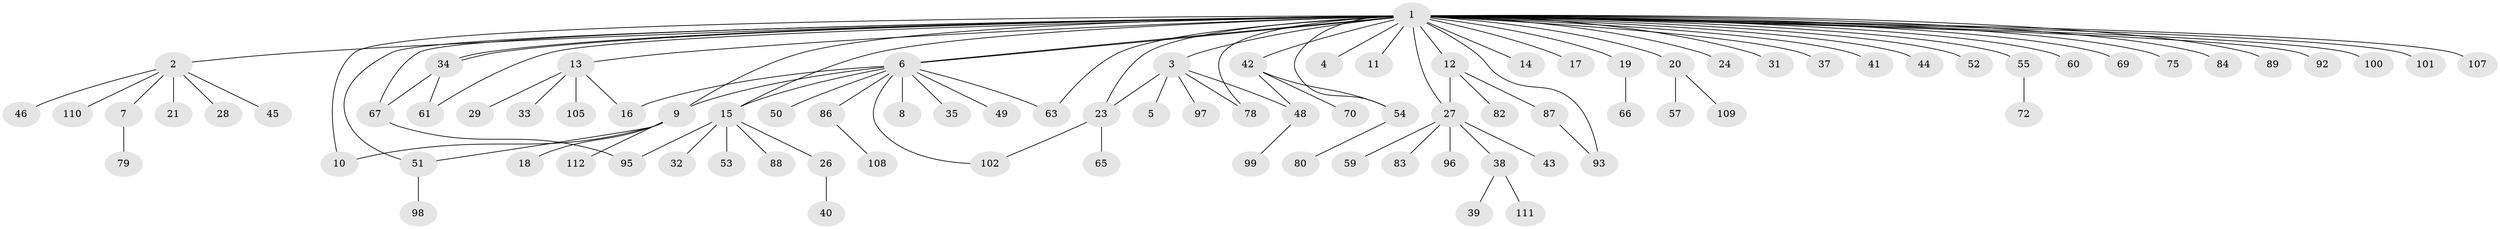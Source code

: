 // original degree distribution, {46: 0.008771929824561403, 8: 0.017543859649122806, 5: 0.043859649122807015, 1: 0.6052631578947368, 12: 0.008771929824561403, 2: 0.18421052631578946, 7: 0.008771929824561403, 3: 0.06140350877192982, 4: 0.06140350877192982}
// Generated by graph-tools (version 1.1) at 2025/11/02/27/25 16:11:13]
// undirected, 89 vertices, 106 edges
graph export_dot {
graph [start="1"]
  node [color=gray90,style=filled];
  1 [super="+30"];
  2 [super="+90"];
  3 [super="+58"];
  4;
  5;
  6 [super="+74"];
  7;
  8;
  9 [super="+68"];
  10;
  11;
  12 [super="+114"];
  13 [super="+25"];
  14;
  15 [super="+22"];
  16;
  17 [super="+62"];
  18;
  19 [super="+47"];
  20;
  21 [super="+94"];
  23 [super="+71"];
  24;
  26;
  27 [super="+36"];
  28;
  29;
  31;
  32;
  33;
  34 [super="+113"];
  35 [super="+81"];
  37;
  38 [super="+56"];
  39;
  40;
  41;
  42 [super="+64"];
  43;
  44 [super="+76"];
  45;
  46;
  48 [super="+73"];
  49;
  50;
  51 [super="+106"];
  52;
  53;
  54;
  55;
  57;
  59;
  60;
  61;
  63 [super="+77"];
  65;
  66;
  67;
  69;
  70 [super="+85"];
  72;
  75;
  78 [super="+104"];
  79;
  80;
  82;
  83;
  84;
  86;
  87;
  88 [super="+91"];
  89;
  92;
  93 [super="+103"];
  95;
  96;
  97;
  98;
  99;
  100;
  101;
  102;
  105;
  107;
  108;
  109;
  110;
  111;
  112;
  1 -- 2;
  1 -- 3 [weight=2];
  1 -- 4;
  1 -- 6 [weight=2];
  1 -- 6;
  1 -- 9;
  1 -- 10;
  1 -- 11;
  1 -- 12;
  1 -- 13;
  1 -- 14;
  1 -- 15;
  1 -- 17;
  1 -- 19;
  1 -- 20;
  1 -- 23;
  1 -- 24;
  1 -- 27;
  1 -- 31;
  1 -- 34;
  1 -- 34;
  1 -- 37;
  1 -- 41;
  1 -- 42;
  1 -- 44;
  1 -- 51;
  1 -- 52;
  1 -- 54;
  1 -- 55;
  1 -- 60;
  1 -- 61;
  1 -- 63;
  1 -- 67;
  1 -- 69;
  1 -- 75;
  1 -- 78;
  1 -- 84;
  1 -- 89;
  1 -- 92;
  1 -- 93;
  1 -- 100;
  1 -- 101;
  1 -- 107;
  2 -- 7;
  2 -- 21;
  2 -- 28;
  2 -- 45;
  2 -- 46;
  2 -- 110;
  3 -- 5;
  3 -- 48;
  3 -- 97;
  3 -- 23;
  3 -- 78;
  6 -- 8;
  6 -- 9;
  6 -- 15;
  6 -- 35;
  6 -- 49;
  6 -- 50;
  6 -- 63;
  6 -- 86;
  6 -- 102;
  6 -- 16;
  7 -- 79;
  9 -- 10;
  9 -- 18;
  9 -- 51;
  9 -- 112;
  12 -- 27;
  12 -- 82;
  12 -- 87;
  13 -- 16;
  13 -- 29;
  13 -- 105;
  13 -- 33;
  15 -- 26;
  15 -- 32;
  15 -- 53;
  15 -- 88;
  15 -- 95;
  19 -- 66;
  20 -- 57;
  20 -- 109;
  23 -- 65;
  23 -- 102;
  26 -- 40;
  27 -- 43;
  27 -- 83;
  27 -- 96;
  27 -- 59;
  27 -- 38;
  34 -- 61;
  34 -- 67;
  38 -- 39;
  38 -- 111;
  42 -- 54;
  42 -- 70;
  42 -- 48;
  48 -- 99;
  51 -- 98;
  54 -- 80;
  55 -- 72;
  67 -- 95;
  86 -- 108;
  87 -- 93;
}
